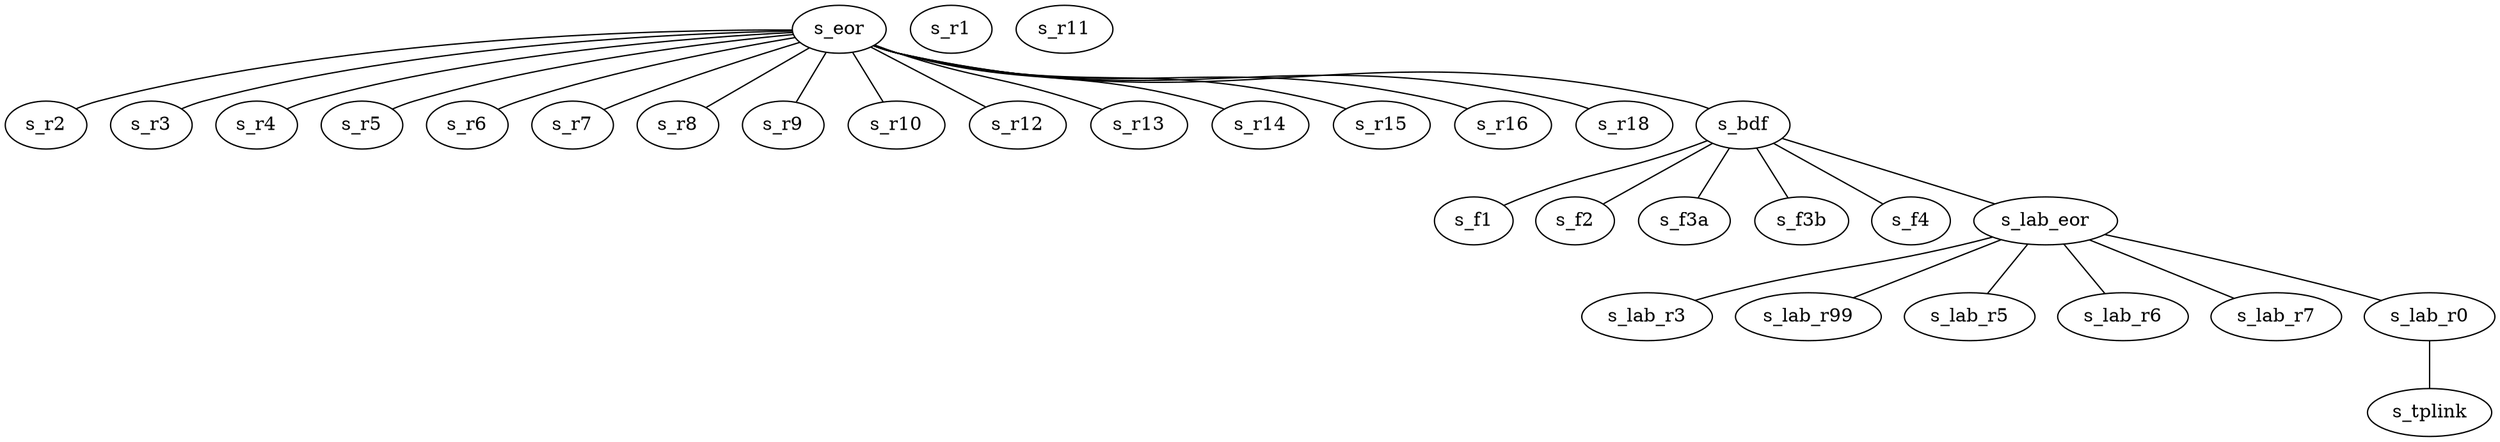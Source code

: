 /* gates_topology.dot
   Craig Riecke, CoSciN Developer/Analyst, June, 2015

   GraphViz format graph for the Gates OpenFlow #4 instance topology.  Used in both the gates_mininet.py 
   script and the learning_switch_app.py Frenetic app
   */ 
strict graph gates {
  s_eor [ dpid=1125908103288861 ]; 
  s_r1  [ dpid=1125908103297789 ];
  s_r2  [ dpid=1284990276223830 ];
  s_r3  [ dpid=1284990276223836 ];
  s_r4  [ dpid=1284990276224367 ];
  s_r5  [ dpid=1284990276224415 ];
  s_r6  [ dpid=1284990276223782 ];
  s_r7  [ dpid=1284990276224424 ];
  s_r8  [ dpid=1284990276224331 ];
  s_r9  [ dpid=1284990276224418 ];
  s_r10 [ dpid=1284990276224328 ];
  s_r11 [ dpid=1284990276268919 ];
  s_r12 [ dpid=1284990276224409 ];
  s_r13 [ dpid=1284990276224322 ];
  s_r14 [ dpid=1284990276224385 ];
  s_r15 [ dpid=1284990276224421 ];
  s_r16 [ dpid=1284990276230355 ];
  s_r18 [ dpid=1284990276230274 ];
  s_bdf [ dpid=1125908108270984 ] ;
  s_f1  [ dpid=1125908103260016 ] ;
  s_f2  [ dpid=1125908103297849 ] ; 
  s_f3a [ dpid=1125908103297804 ] ;
  s_f3b [ dpid=1125908103297660 ] ;
  s_f4  [ dpid=1125908103297765 ] ;
  s_lab_eor [ dpid=1125908103289164 ] ;
  s_lab_r3  [ dpid=1284990276224316 ] ;
  s_lab_r99 [ dpid=1284990276223788 ] ;
  s_lab_r5  [ dpid=1284990276220716 ] ;
  s_lab_r6  [ dpid=1284990276223779 ] ;
  s_lab_r7  [ dpid=1284990276223785 ] ;
  s_lab_r0  [ dpid=1284990276223803 ] ;
  s_tplink  [ dpid=1 ];

  /* Server room end-of-rack switch hooks the server room rack servers in a star */
  /* s_r1 is not connected */
  s_eor -- s_r2  [ src_port = 3,  dport = 49 ];
  s_eor -- s_r3  [ src_port = 5,  dport = 49 ];
  s_eor -- s_r4  [ src_port = 7,  dport = 49 ];
  s_eor -- s_r5  [ src_port = 9,  dport = 49 ];
  s_eor -- s_r6  [ src_port = 11, dport = 49 ];
  s_eor -- s_r7  [ src_port = 13, dport = 49 ];
  s_eor -- s_r8  [ src_port = 15, dport = 49 ];
  s_eor -- s_r9  [ src_port = 17, dport = 49 ];
  s_eor -- s_r10 [ src_port = 19, dport = 49 ];
  /* s_r11 is not connected */
  s_eor -- s_r12 [ src_port = 23, dport = 49 ];
  s_eor -- s_r13 [ src_port = 25, dport = 49 ];
  s_eor -- s_r14 [ src_port = 27, dport = 49 ];
  s_eor -- s_r15 [ src_port = 29, dport = 49 ];
  s_eor -- s_r16 [ src_port = 31, dport = 49 ];
  /* s_r17 does not exist */
  s_eor -- s_r18 [ src_port = 41; dport = 49 ];

  /* Floor switches are connected in a star to s_bdf */
  s_bdf -- s_f1  [ src_port = 9,  dport = 47 ];
  s_bdf -- s_f2  [ src_port = 17, dport = 47 ];
  s_bdf -- s_f3a [ src_port = 23, dport = 47 ];
  s_bdf -- s_f3b [ src_port = 31, dport = 47 ];
  s_bdf -- s_f4  [ src_port = 37, dport = 47 ];

  /* Syslab switches are connected in a star to s_lab_eor */
  s_lab_eor -- s_lab_r0  [ src_port = 9,  dport = 49 ];
  s_lab_eor -- s_lab_r3  [ src_port = 21,  dport = 49 ];
  s_lab_eor -- s_lab_r99 [ src_port = 19,  dport = 49 ];
  s_lab_eor -- s_lab_r5  [ src_port = 41,  dport = 49 ];
  s_lab_eor -- s_lab_r6  [ src_port = 29,  dport = 49 ];
  s_lab_eor -- s_lab_r7  [ src_port = 31,  dport = 49 ];

  /* Links between stars */
  s_eor -- s_bdf  [ src_port = 47,  dport = 47 ];
  s_bdf -- s_lab_eor [ src_port = 45, dport = 47 ];

  /* The tplink is an odd duck, connected as its own star */
  s_lab_r0 -- s_tplink [ src_port = 34, dport = 1 ];
}